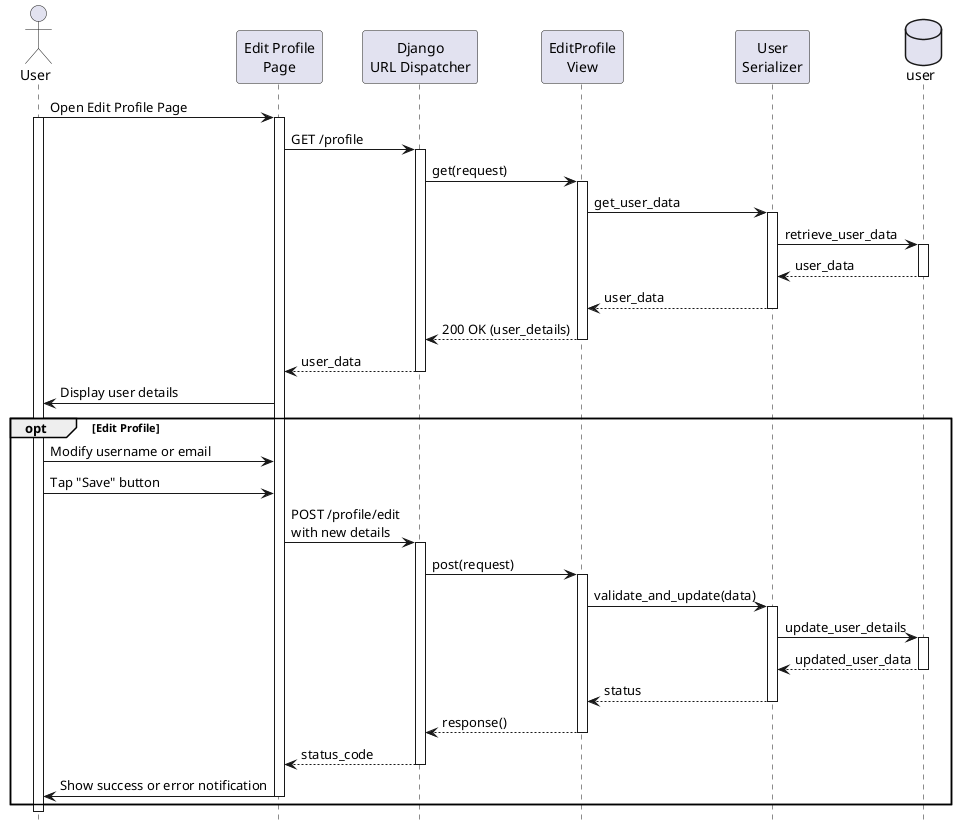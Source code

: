 @startuml profile

hide footbox

actor User
participant "Edit Profile\nPage" as UI
participant "Django\nURL Dispatcher" as API
participant "EditProfile\nView" as view_edit_profile
participant "User\nSerializer" as serializer_user
database "user" as table_users

User -> UI: Open Edit Profile Page
activate User
activate UI
UI -> API: GET /profile
activate API

API -> view_edit_profile: get(request)
activate view_edit_profile

view_edit_profile -> serializer_user: get_user_data
activate serializer_user

serializer_user -> table_users: retrieve_user_data
activate table_users

table_users --> serializer_user: user_data
deactivate table_users

serializer_user --> view_edit_profile: user_data
deactivate serializer_user

view_edit_profile --> API: 200 OK (user_details)
deactivate view_edit_profile
API --> UI: user_data
deactivate API
UI -> User: Display user details

opt Edit Profile
    User -> UI: Modify username or email
    User -> UI: Tap "Save" button
    UI -> API: POST /profile/edit \nwith new details
    activate API

    API -> view_edit_profile: post(request)
    activate view_edit_profile

    view_edit_profile -> serializer_user: validate_and_update(data)
    activate serializer_user

    serializer_user -> table_users: update_user_details
    activate table_users

    table_users --> serializer_user: updated_user_data
    deactivate table_users

    serializer_user --> view_edit_profile: status
    deactivate serializer_user

    view_edit_profile --> API: response()
    deactivate view_edit_profile

    API --> UI: status_code
    deactivate API
    UI -> User: Show success or error notification
    deactivate UI
end

deactivate User
' User -> UI: Modify username or email
' User -> UI: Tap "Save" button
' UI -> API: POST /profile/edit (new details)
' activate API

' API -> view_edit_profile: post(request)
' activate view_edit_profile

' view_edit_profile -> serializer_user: validate_and_update(data)
' activate serializer_user

' serializer_user -> table_users: update_user_details
' activate table_users

' table_users --> serializer_user: updated_user_data
' deactivate table_users

' serializer_user --> view_edit_profile: update_success / error
' deactivate serializer_user

' view_edit_profile --> API: 200 OK / 400 Bad Request
' deactivate view_edit_profile
' deactivate API

' UI -> User: Show success or error notification

' == Logout Scenario ==
' User -> UI: Tap "Logout" button
' UI -> API: POST /auth/logout
' activate API

' API -> view_edit_profile: logout(request)
' activate view_edit_profile

' view_edit_profile --> API: 200 OK (logout success)
' deactivate view_edit_profile
' deactivate API

' UI -> User: Redirect to login page

@enduml
